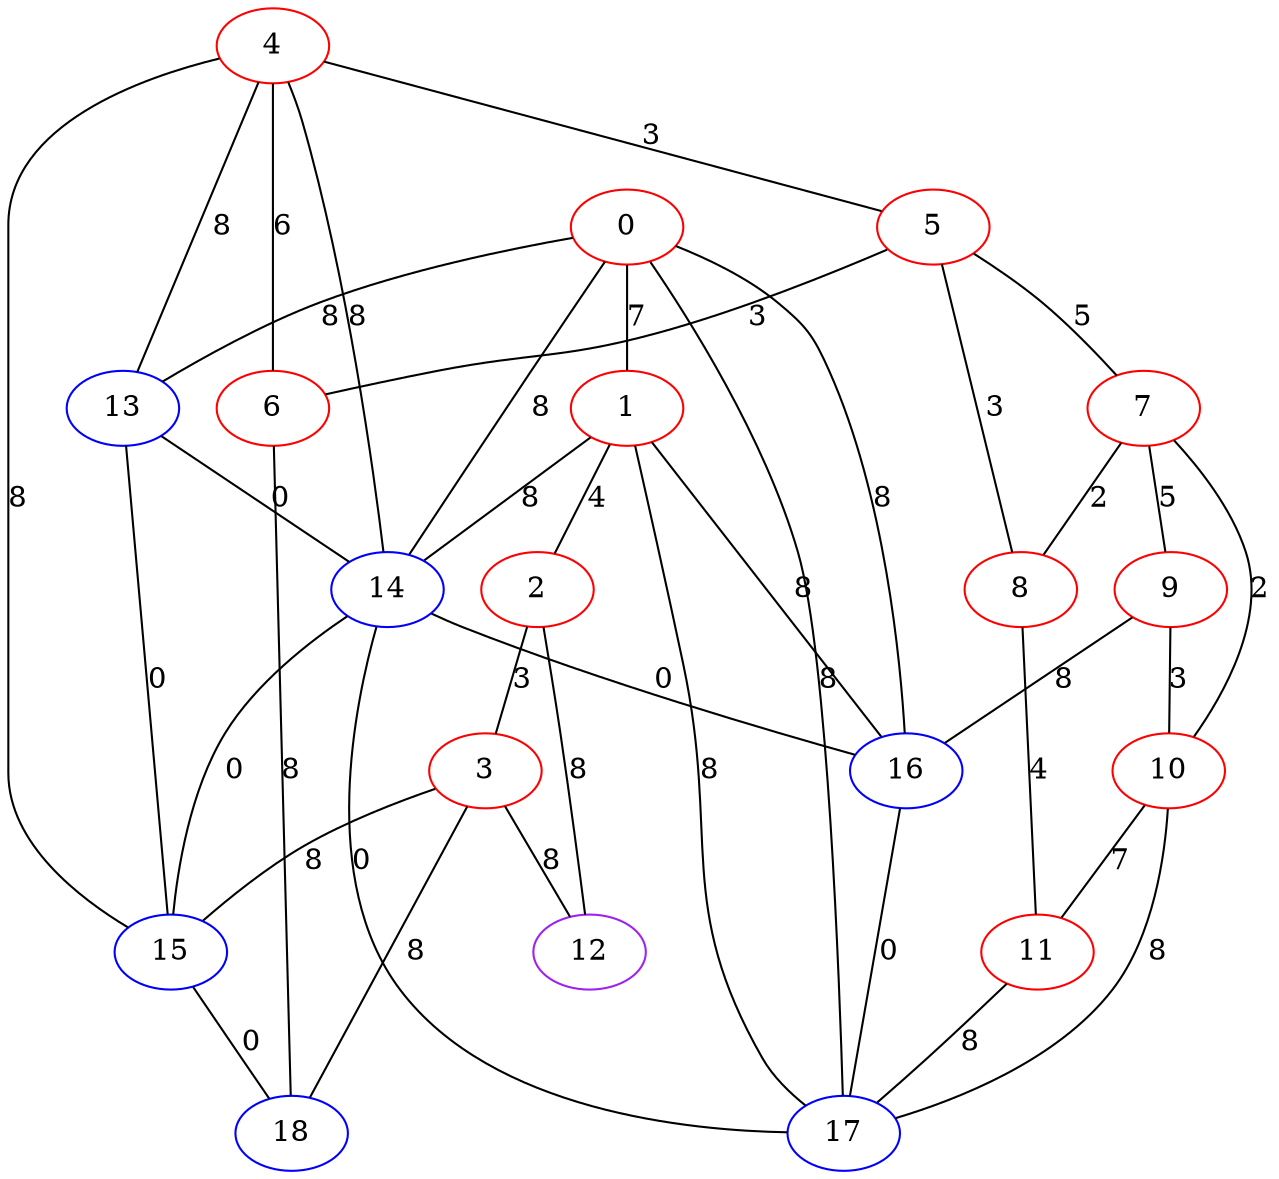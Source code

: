 graph "" {
0 [color=red, weight=1];
1 [color=red, weight=1];
2 [color=red, weight=1];
3 [color=red, weight=1];
4 [color=red, weight=1];
5 [color=red, weight=1];
6 [color=red, weight=1];
7 [color=red, weight=1];
8 [color=red, weight=1];
9 [color=red, weight=1];
10 [color=red, weight=1];
11 [color=red, weight=1];
12 [color=purple, weight=4];
13 [color=blue, weight=3];
14 [color=blue, weight=3];
15 [color=blue, weight=3];
16 [color=blue, weight=3];
17 [color=blue, weight=3];
18 [color=blue, weight=3];
0 -- 16  [key=0, label=8];
0 -- 1  [key=0, label=7];
0 -- 13  [key=0, label=8];
0 -- 14  [key=0, label=8];
0 -- 17  [key=0, label=8];
1 -- 16  [key=0, label=8];
1 -- 2  [key=0, label=4];
1 -- 14  [key=0, label=8];
1 -- 17  [key=0, label=8];
2 -- 3  [key=0, label=3];
2 -- 12  [key=0, label=8];
3 -- 12  [key=0, label=8];
3 -- 18  [key=0, label=8];
3 -- 15  [key=0, label=8];
4 -- 14  [key=0, label=8];
4 -- 15  [key=0, label=8];
4 -- 5  [key=0, label=3];
4 -- 6  [key=0, label=6];
4 -- 13  [key=0, label=8];
5 -- 8  [key=0, label=3];
5 -- 6  [key=0, label=3];
5 -- 7  [key=0, label=5];
6 -- 18  [key=0, label=8];
7 -- 8  [key=0, label=2];
7 -- 9  [key=0, label=5];
7 -- 10  [key=0, label=2];
8 -- 11  [key=0, label=4];
9 -- 16  [key=0, label=8];
9 -- 10  [key=0, label=3];
10 -- 11  [key=0, label=7];
10 -- 17  [key=0, label=8];
11 -- 17  [key=0, label=8];
13 -- 14  [key=0, label=0];
13 -- 15  [key=0, label=0];
14 -- 15  [key=0, label=0];
14 -- 16  [key=0, label=0];
14 -- 17  [key=0, label=0];
15 -- 18  [key=0, label=0];
16 -- 17  [key=0, label=0];
}
